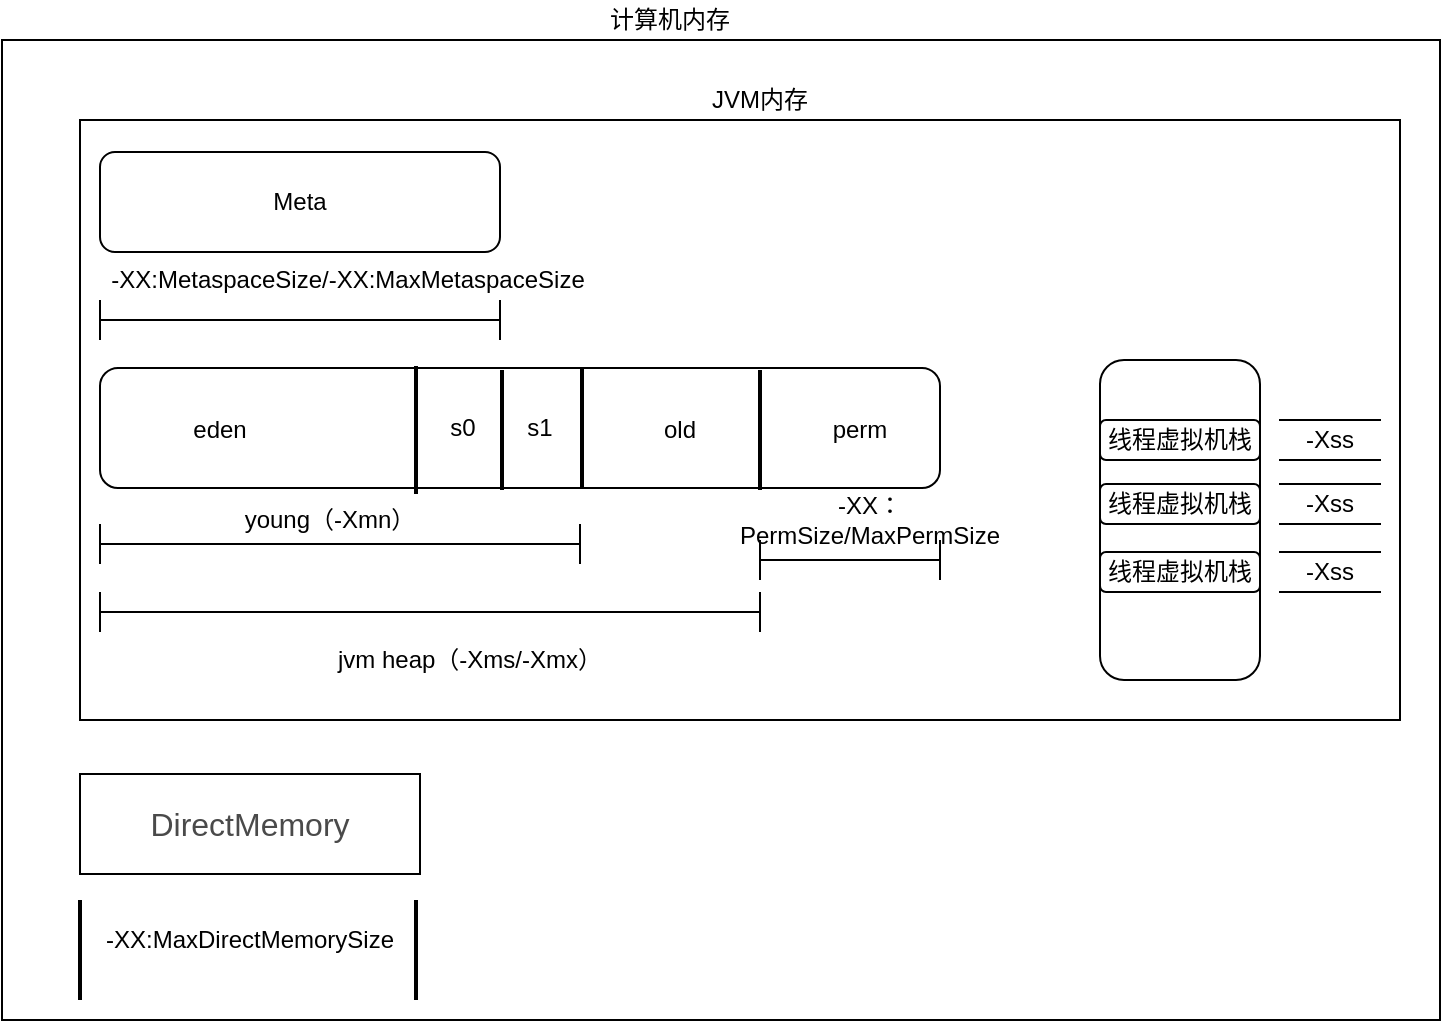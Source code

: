 <mxfile version="13.6.2" type="github"><diagram id="UBvhbgXUd7W1uOJhE-pL" name="Page-1"><mxGraphModel dx="1186" dy="568" grid="1" gridSize="10" guides="1" tooltips="1" connect="1" arrows="1" fold="1" page="1" pageScale="1" pageWidth="827" pageHeight="1169" math="0" shadow="0"><root><mxCell id="0"/><mxCell id="1" parent="0"/><mxCell id="cxOBZ6w-GwJy88zUNNMF-2" value="计算机内存" style="text;html=1;strokeColor=none;fillColor=none;align=center;verticalAlign=middle;whiteSpace=wrap;rounded=0;" parent="1" vertex="1"><mxGeometry x="385" y="150" width="100" height="20" as="geometry"/></mxCell><mxCell id="cxOBZ6w-GwJy88zUNNMF-7" value="" style="rounded=0;whiteSpace=wrap;html=1;" parent="1" vertex="1"><mxGeometry x="101" y="170" width="719" height="490" as="geometry"/></mxCell><mxCell id="cxOBZ6w-GwJy88zUNNMF-45" value="" style="rounded=0;whiteSpace=wrap;html=1;" parent="1" vertex="1"><mxGeometry x="140" y="210" width="660" height="300" as="geometry"/></mxCell><mxCell id="cxOBZ6w-GwJy88zUNNMF-46" value="" style="rounded=1;whiteSpace=wrap;html=1;" parent="1" vertex="1"><mxGeometry x="150" y="334" width="420" height="60" as="geometry"/></mxCell><mxCell id="cxOBZ6w-GwJy88zUNNMF-47" value="" style="shape=crossbar;whiteSpace=wrap;html=1;rounded=1;" parent="1" vertex="1"><mxGeometry x="150" y="446" width="330" height="20" as="geometry"/></mxCell><mxCell id="cxOBZ6w-GwJy88zUNNMF-48" value="" style="line;strokeWidth=2;direction=south;html=1;" parent="1" vertex="1"><mxGeometry x="386" y="334" width="10" height="60" as="geometry"/></mxCell><mxCell id="cxOBZ6w-GwJy88zUNNMF-49" value="" style="line;strokeWidth=2;direction=south;html=1;" parent="1" vertex="1"><mxGeometry x="303" y="333" width="10" height="64" as="geometry"/></mxCell><mxCell id="cxOBZ6w-GwJy88zUNNMF-50" value="" style="line;strokeWidth=2;direction=south;html=1;" parent="1" vertex="1"><mxGeometry x="346" y="335" width="10" height="60" as="geometry"/></mxCell><mxCell id="cxOBZ6w-GwJy88zUNNMF-51" value="eden" style="text;html=1;strokeColor=none;fillColor=none;align=center;verticalAlign=middle;whiteSpace=wrap;rounded=0;" parent="1" vertex="1"><mxGeometry x="190" y="355" width="40" height="20" as="geometry"/></mxCell><mxCell id="cxOBZ6w-GwJy88zUNNMF-52" value="s0" style="text;html=1;strokeColor=none;fillColor=none;align=center;verticalAlign=middle;whiteSpace=wrap;rounded=0;" parent="1" vertex="1"><mxGeometry x="313" y="354" width="37" height="20" as="geometry"/></mxCell><mxCell id="cxOBZ6w-GwJy88zUNNMF-53" value="s1" style="text;html=1;strokeColor=none;fillColor=none;align=center;verticalAlign=middle;whiteSpace=wrap;rounded=0;" parent="1" vertex="1"><mxGeometry x="350" y="354" width="40" height="20" as="geometry"/></mxCell><mxCell id="cxOBZ6w-GwJy88zUNNMF-54" value="old" style="text;html=1;strokeColor=none;fillColor=none;align=center;verticalAlign=middle;whiteSpace=wrap;rounded=0;" parent="1" vertex="1"><mxGeometry x="420" y="355" width="40" height="20" as="geometry"/></mxCell><mxCell id="cxOBZ6w-GwJy88zUNNMF-55" value="" style="line;strokeWidth=2;direction=south;html=1;" parent="1" vertex="1"><mxGeometry x="475" y="335" width="10" height="60" as="geometry"/></mxCell><mxCell id="cxOBZ6w-GwJy88zUNNMF-56" value="perm" style="text;html=1;strokeColor=none;fillColor=none;align=center;verticalAlign=middle;whiteSpace=wrap;rounded=0;" parent="1" vertex="1"><mxGeometry x="510" y="355" width="40" height="20" as="geometry"/></mxCell><mxCell id="cxOBZ6w-GwJy88zUNNMF-57" value="" style="shape=crossbar;whiteSpace=wrap;html=1;rounded=1;" parent="1" vertex="1"><mxGeometry x="480" y="420" width="90" height="20" as="geometry"/></mxCell><mxCell id="cxOBZ6w-GwJy88zUNNMF-58" value="" style="shape=crossbar;whiteSpace=wrap;html=1;rounded=1;" parent="1" vertex="1"><mxGeometry x="150" y="412" width="240" height="20" as="geometry"/></mxCell><mxCell id="cxOBZ6w-GwJy88zUNNMF-59" value="young（-Xmn）" style="text;html=1;strokeColor=none;fillColor=none;align=center;verticalAlign=middle;whiteSpace=wrap;rounded=0;" parent="1" vertex="1"><mxGeometry x="220" y="400" width="90" height="20" as="geometry"/></mxCell><mxCell id="cxOBZ6w-GwJy88zUNNMF-60" value="jvm heap（-Xms/-Xmx）" style="text;html=1;strokeColor=none;fillColor=none;align=center;verticalAlign=middle;whiteSpace=wrap;rounded=0;" parent="1" vertex="1"><mxGeometry x="250" y="460" width="170" height="40" as="geometry"/></mxCell><mxCell id="cxOBZ6w-GwJy88zUNNMF-61" value="-XX：&lt;br&gt;PermSize/MaxPermSize" style="text;html=1;strokeColor=none;fillColor=none;align=center;verticalAlign=middle;whiteSpace=wrap;rounded=0;" parent="1" vertex="1"><mxGeometry x="460" y="400" width="150" height="20" as="geometry"/></mxCell><mxCell id="cxOBZ6w-GwJy88zUNNMF-62" value="" style="rounded=1;whiteSpace=wrap;html=1;" parent="1" vertex="1"><mxGeometry x="650" y="330" width="80" height="160" as="geometry"/></mxCell><mxCell id="cxOBZ6w-GwJy88zUNNMF-63" value="线程虚拟机栈" style="rounded=1;whiteSpace=wrap;html=1;" parent="1" vertex="1"><mxGeometry x="650" y="360" width="80" height="20" as="geometry"/></mxCell><mxCell id="cxOBZ6w-GwJy88zUNNMF-64" value="&lt;span&gt;线程虚拟机栈&lt;/span&gt;" style="rounded=1;whiteSpace=wrap;html=1;" parent="1" vertex="1"><mxGeometry x="650" y="392" width="80" height="20" as="geometry"/></mxCell><mxCell id="cxOBZ6w-GwJy88zUNNMF-65" value="&lt;span&gt;线程虚拟机栈&lt;/span&gt;" style="rounded=1;whiteSpace=wrap;html=1;" parent="1" vertex="1"><mxGeometry x="650" y="426" width="80" height="20" as="geometry"/></mxCell><mxCell id="cxOBZ6w-GwJy88zUNNMF-66" value="-Xss" style="shape=partialRectangle;whiteSpace=wrap;html=1;left=0;right=0;fillColor=none;" parent="1" vertex="1"><mxGeometry x="740" y="360" width="50" height="20" as="geometry"/></mxCell><mxCell id="cxOBZ6w-GwJy88zUNNMF-67" value="-Xss" style="shape=partialRectangle;whiteSpace=wrap;html=1;left=0;right=0;fillColor=none;" parent="1" vertex="1"><mxGeometry x="740" y="392" width="50" height="20" as="geometry"/></mxCell><mxCell id="cxOBZ6w-GwJy88zUNNMF-68" value="-Xss" style="shape=partialRectangle;whiteSpace=wrap;html=1;left=0;right=0;fillColor=none;" parent="1" vertex="1"><mxGeometry x="740" y="426" width="50" height="20" as="geometry"/></mxCell><mxCell id="cxOBZ6w-GwJy88zUNNMF-69" value="JVM内存" style="text;html=1;strokeColor=none;fillColor=none;align=center;verticalAlign=middle;whiteSpace=wrap;rounded=0;" parent="1" vertex="1"><mxGeometry x="440" y="190" width="80" height="20" as="geometry"/></mxCell><mxCell id="cxOBZ6w-GwJy88zUNNMF-70" value="&lt;span style=&quot;color: rgb(74 , 74 , 74) ; font-family: &amp;#34;pingfang sc&amp;#34; , &amp;#34;avenir&amp;#34; , &amp;#34;tahoma&amp;#34; , &amp;#34;arial&amp;#34; , &amp;#34;lantinghei sc&amp;#34; , &amp;#34;microsoft yahei&amp;#34; , &amp;#34;hiragino sans gb&amp;#34; , &amp;#34;microsoft sans serif&amp;#34; , &amp;#34;wenquanyi micro hei&amp;#34; , &amp;#34;helvetica&amp;#34; , sans-serif ; font-size: 16px ; background-color: rgb(255 , 255 , 255)&quot;&gt;DirectMemory&lt;/span&gt;" style="rounded=0;whiteSpace=wrap;html=1;" parent="1" vertex="1"><mxGeometry x="140" y="537" width="170" height="50" as="geometry"/></mxCell><mxCell id="cxOBZ6w-GwJy88zUNNMF-74" value="" style="line;strokeWidth=2;direction=south;html=1;" parent="1" vertex="1"><mxGeometry x="135" y="600" width="10" height="50" as="geometry"/></mxCell><mxCell id="cxOBZ6w-GwJy88zUNNMF-75" value="" style="line;strokeWidth=2;direction=south;html=1;" parent="1" vertex="1"><mxGeometry x="303" y="600" width="10" height="50" as="geometry"/></mxCell><mxCell id="cxOBZ6w-GwJy88zUNNMF-76" value="-XX:MaxDirectMemorySize" style="text;html=1;strokeColor=none;fillColor=none;align=center;verticalAlign=middle;whiteSpace=wrap;rounded=0;" parent="1" vertex="1"><mxGeometry x="150" y="610" width="150" height="20" as="geometry"/></mxCell><mxCell id="cxOBZ6w-GwJy88zUNNMF-82" value="Meta" style="rounded=1;whiteSpace=wrap;html=1;" parent="1" vertex="1"><mxGeometry x="150" y="226" width="200" height="50" as="geometry"/></mxCell><mxCell id="cxOBZ6w-GwJy88zUNNMF-83" value="" style="shape=crossbar;whiteSpace=wrap;html=1;rounded=1;" parent="1" vertex="1"><mxGeometry x="150" y="300" width="200" height="20" as="geometry"/></mxCell><mxCell id="cxOBZ6w-GwJy88zUNNMF-84" value="-XX:MetaspaceSize/-XX:MaxMetaspaceSize" style="text;html=1;strokeColor=none;fillColor=none;align=center;verticalAlign=middle;whiteSpace=wrap;rounded=0;" parent="1" vertex="1"><mxGeometry x="134" y="280" width="280" height="20" as="geometry"/></mxCell></root></mxGraphModel></diagram></mxfile>